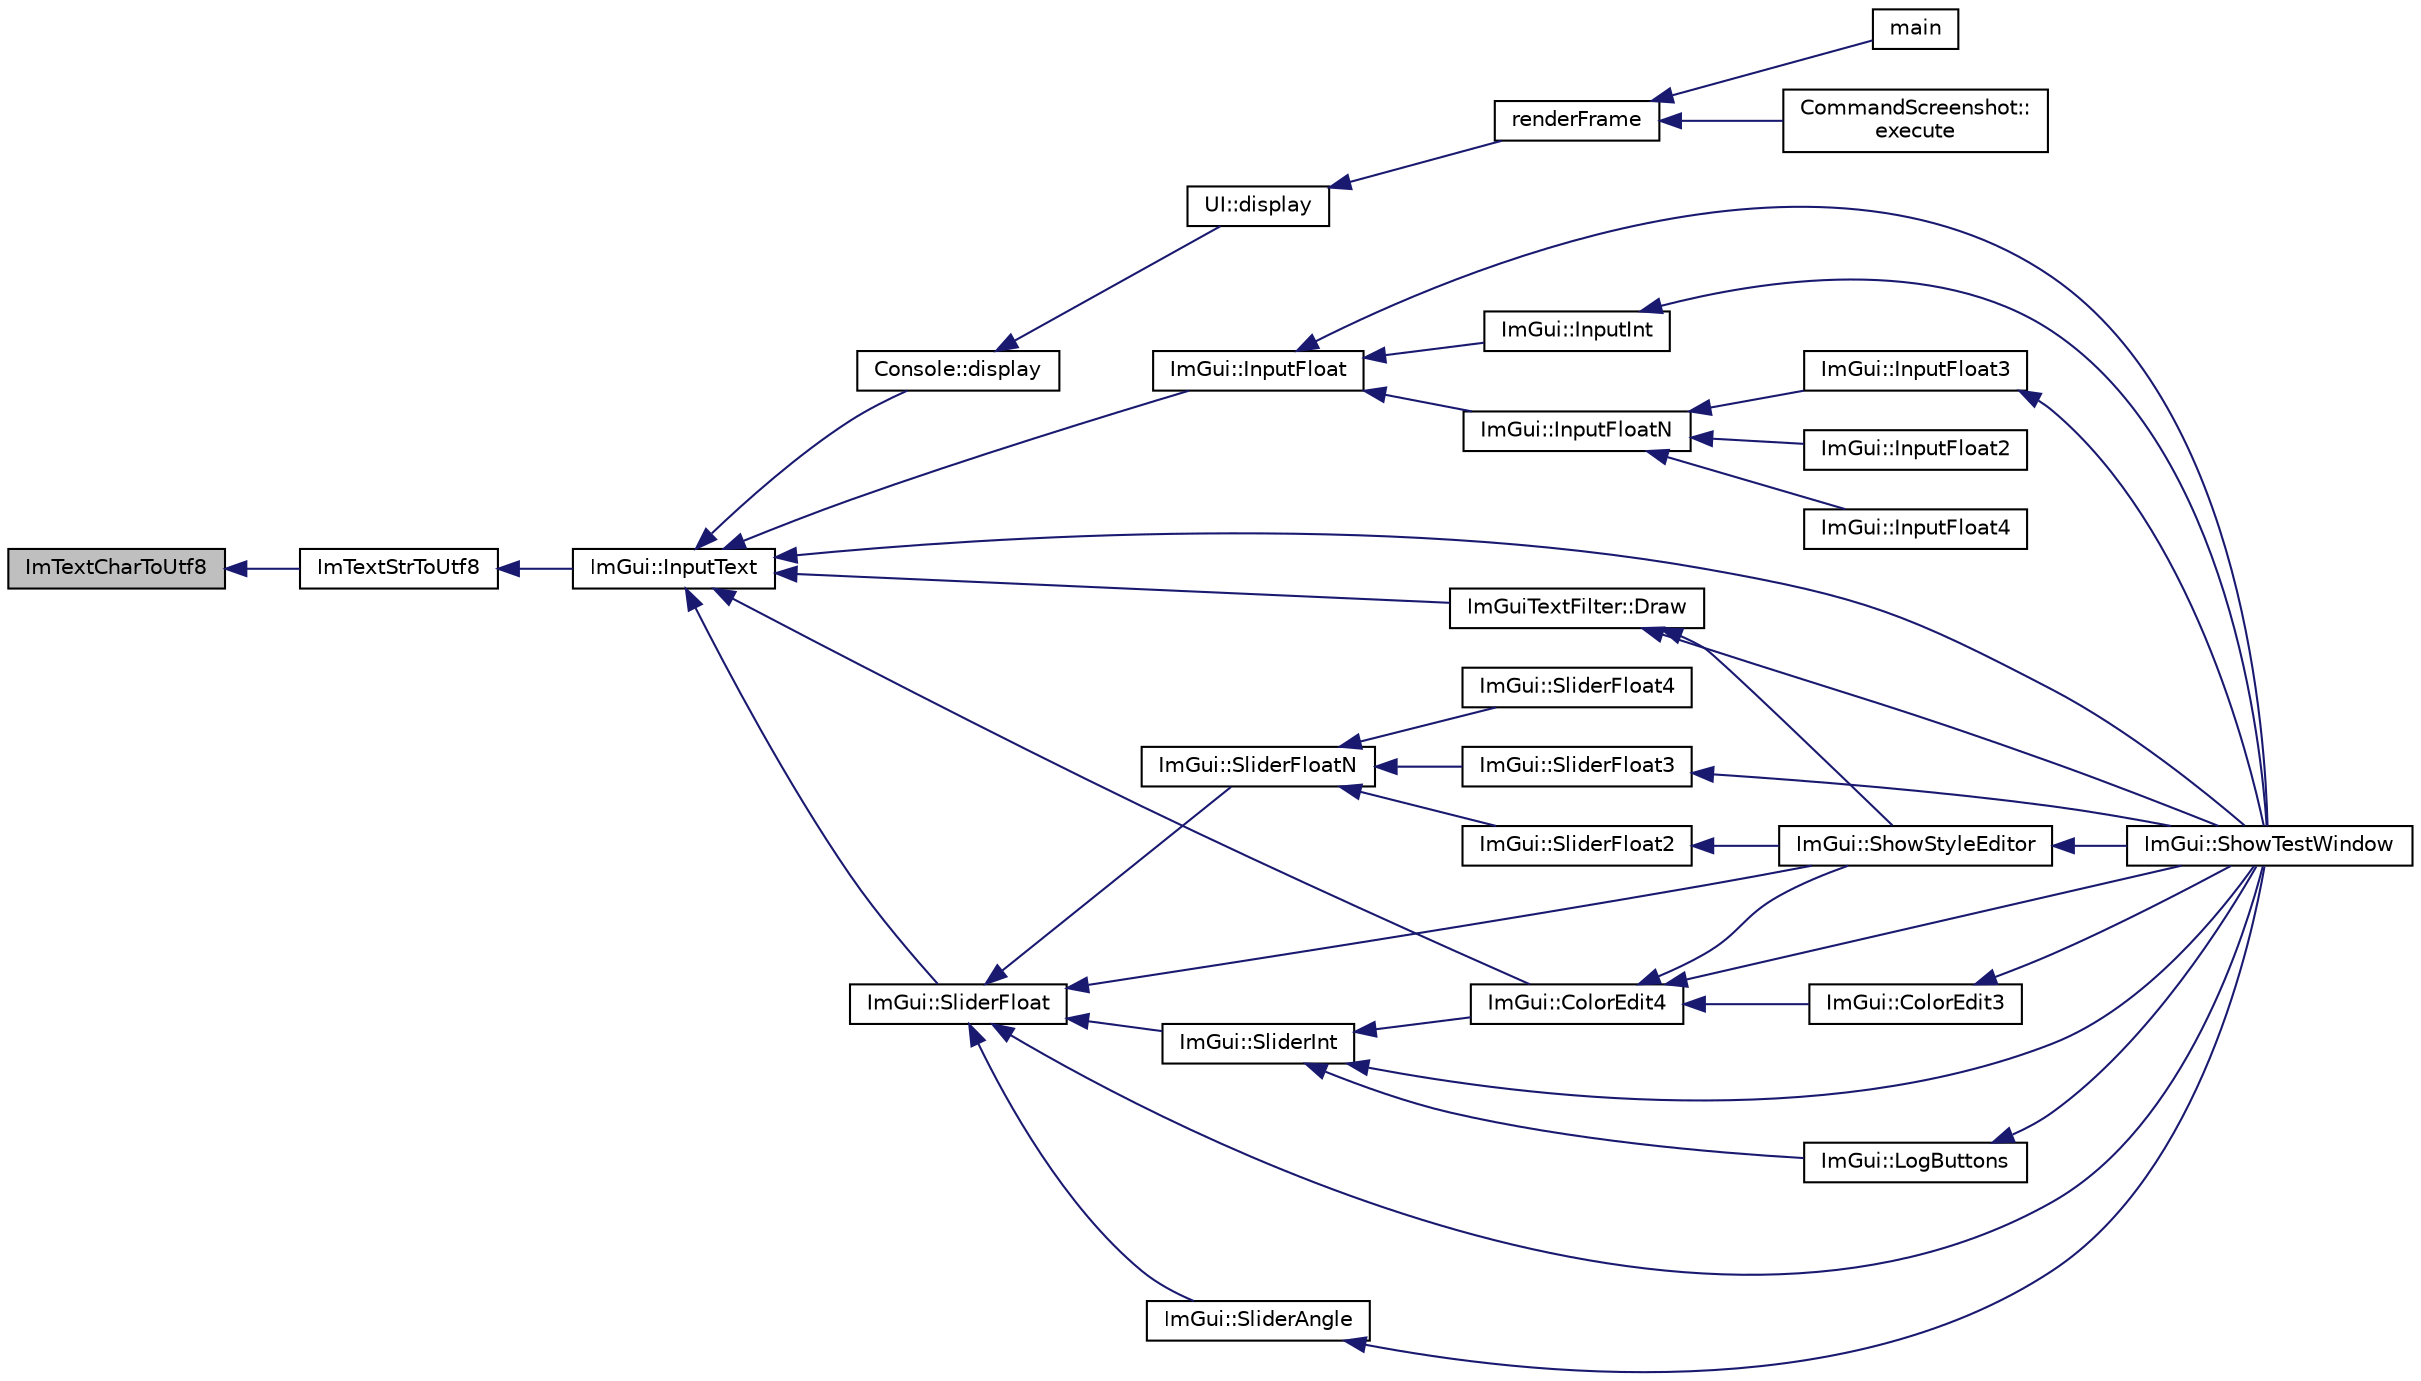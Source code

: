 digraph "ImTextCharToUtf8"
{
 // INTERACTIVE_SVG=YES
  edge [fontname="Helvetica",fontsize="10",labelfontname="Helvetica",labelfontsize="10"];
  node [fontname="Helvetica",fontsize="10",shape=record];
  rankdir="LR";
  Node1 [label="ImTextCharToUtf8",height=0.2,width=0.4,color="black", fillcolor="grey75", style="filled" fontcolor="black"];
  Node1 -> Node2 [dir="back",color="midnightblue",fontsize="10",style="solid",fontname="Helvetica"];
  Node2 [label="ImTextStrToUtf8",height=0.2,width=0.4,color="black", fillcolor="white", style="filled",URL="$imgui_8cpp.html#a68299de73561ba21db89404cef97d769"];
  Node2 -> Node3 [dir="back",color="midnightblue",fontsize="10",style="solid",fontname="Helvetica"];
  Node3 [label="ImGui::InputText",height=0.2,width=0.4,color="black", fillcolor="white", style="filled",URL="$namespace_im_gui.html#afc6c1a41c1ab4b1abd7f162e7c345e5a"];
  Node3 -> Node4 [dir="back",color="midnightblue",fontsize="10",style="solid",fontname="Helvetica"];
  Node4 [label="Console::display",height=0.2,width=0.4,color="black", fillcolor="white", style="filled",URL="$class_console.html#aa392bbf2aeecd5e86a4e624bcf9b087a"];
  Node4 -> Node5 [dir="back",color="midnightblue",fontsize="10",style="solid",fontname="Helvetica"];
  Node5 [label="UI::display",height=0.2,width=0.4,color="black", fillcolor="white", style="filled",URL="$class_u_i.html#a12b9189214f668a640c39f27725e0f85"];
  Node5 -> Node6 [dir="back",color="midnightblue",fontsize="10",style="solid",fontname="Helvetica"];
  Node6 [label="renderFrame",height=0.2,width=0.4,color="black", fillcolor="white", style="filled",URL="$main_8cpp.html#a00df6d86f86c2004b5c421980456d3f7"];
  Node6 -> Node7 [dir="back",color="midnightblue",fontsize="10",style="solid",fontname="Helvetica"];
  Node7 [label="CommandScreenshot::\lexecute",height=0.2,width=0.4,color="black", fillcolor="white", style="filled",URL="$class_command_screenshot.html#aea047cbfc0c1bdfc8d72d1633070bbdf"];
  Node6 -> Node8 [dir="back",color="midnightblue",fontsize="10",style="solid",fontname="Helvetica"];
  Node8 [label="main",height=0.2,width=0.4,color="black", fillcolor="white", style="filled",URL="$main_8cpp.html#a0ddf1224851353fc92bfbff6f499fa97"];
  Node3 -> Node9 [dir="back",color="midnightblue",fontsize="10",style="solid",fontname="Helvetica"];
  Node9 [label="ImGuiTextFilter::Draw",height=0.2,width=0.4,color="black", fillcolor="white", style="filled",URL="$struct_im_gui_text_filter.html#a695a80849dd5dd87d115ac2ac77ad711"];
  Node9 -> Node10 [dir="back",color="midnightblue",fontsize="10",style="solid",fontname="Helvetica"];
  Node10 [label="ImGui::ShowStyleEditor",height=0.2,width=0.4,color="black", fillcolor="white", style="filled",URL="$namespace_im_gui.html#ad49282dd3b7128f1c55c365f68bc0246"];
  Node10 -> Node11 [dir="back",color="midnightblue",fontsize="10",style="solid",fontname="Helvetica"];
  Node11 [label="ImGui::ShowTestWindow",height=0.2,width=0.4,color="black", fillcolor="white", style="filled",URL="$namespace_im_gui.html#a0c68c05a17d1f5f25f99213cfa722b8d"];
  Node9 -> Node11 [dir="back",color="midnightblue",fontsize="10",style="solid",fontname="Helvetica"];
  Node3 -> Node12 [dir="back",color="midnightblue",fontsize="10",style="solid",fontname="Helvetica"];
  Node12 [label="ImGui::SliderFloat",height=0.2,width=0.4,color="black", fillcolor="white", style="filled",URL="$namespace_im_gui.html#a6a38fe9e55fc166836b1bb05584e1312"];
  Node12 -> Node13 [dir="back",color="midnightblue",fontsize="10",style="solid",fontname="Helvetica"];
  Node13 [label="ImGui::SliderAngle",height=0.2,width=0.4,color="black", fillcolor="white", style="filled",URL="$namespace_im_gui.html#a9f5d085f6f34d8985c93e4ba7d4a1d0b"];
  Node13 -> Node11 [dir="back",color="midnightblue",fontsize="10",style="solid",fontname="Helvetica"];
  Node12 -> Node14 [dir="back",color="midnightblue",fontsize="10",style="solid",fontname="Helvetica"];
  Node14 [label="ImGui::SliderInt",height=0.2,width=0.4,color="black", fillcolor="white", style="filled",URL="$namespace_im_gui.html#a3db1584ea249035911661f1f95fb6224"];
  Node14 -> Node15 [dir="back",color="midnightblue",fontsize="10",style="solid",fontname="Helvetica"];
  Node15 [label="ImGui::LogButtons",height=0.2,width=0.4,color="black", fillcolor="white", style="filled",URL="$namespace_im_gui.html#a7bd295da4be19bab98262c76fcaeb4fb"];
  Node15 -> Node11 [dir="back",color="midnightblue",fontsize="10",style="solid",fontname="Helvetica"];
  Node14 -> Node16 [dir="back",color="midnightblue",fontsize="10",style="solid",fontname="Helvetica"];
  Node16 [label="ImGui::ColorEdit4",height=0.2,width=0.4,color="black", fillcolor="white", style="filled",URL="$namespace_im_gui.html#a9d5e29190c1f556244cc089bb2fbe11b"];
  Node16 -> Node17 [dir="back",color="midnightblue",fontsize="10",style="solid",fontname="Helvetica"];
  Node17 [label="ImGui::ColorEdit3",height=0.2,width=0.4,color="black", fillcolor="white", style="filled",URL="$namespace_im_gui.html#a048adf7864d5c10a051cbd0ea3f00f98"];
  Node17 -> Node11 [dir="back",color="midnightblue",fontsize="10",style="solid",fontname="Helvetica"];
  Node16 -> Node10 [dir="back",color="midnightblue",fontsize="10",style="solid",fontname="Helvetica"];
  Node16 -> Node11 [dir="back",color="midnightblue",fontsize="10",style="solid",fontname="Helvetica"];
  Node14 -> Node11 [dir="back",color="midnightblue",fontsize="10",style="solid",fontname="Helvetica"];
  Node12 -> Node18 [dir="back",color="midnightblue",fontsize="10",style="solid",fontname="Helvetica"];
  Node18 [label="ImGui::SliderFloatN",height=0.2,width=0.4,color="black", fillcolor="white", style="filled",URL="$namespace_im_gui.html#aedc90d902fad009849392580608b9411"];
  Node18 -> Node19 [dir="back",color="midnightblue",fontsize="10",style="solid",fontname="Helvetica"];
  Node19 [label="ImGui::SliderFloat2",height=0.2,width=0.4,color="black", fillcolor="white", style="filled",URL="$namespace_im_gui.html#a936aeaa804e9cf25559e2bce6149f76d"];
  Node19 -> Node10 [dir="back",color="midnightblue",fontsize="10",style="solid",fontname="Helvetica"];
  Node18 -> Node20 [dir="back",color="midnightblue",fontsize="10",style="solid",fontname="Helvetica"];
  Node20 [label="ImGui::SliderFloat3",height=0.2,width=0.4,color="black", fillcolor="white", style="filled",URL="$namespace_im_gui.html#af5b4ec5a2765906d51f975dc761f383d"];
  Node20 -> Node11 [dir="back",color="midnightblue",fontsize="10",style="solid",fontname="Helvetica"];
  Node18 -> Node21 [dir="back",color="midnightblue",fontsize="10",style="solid",fontname="Helvetica"];
  Node21 [label="ImGui::SliderFloat4",height=0.2,width=0.4,color="black", fillcolor="white", style="filled",URL="$namespace_im_gui.html#ada619e9f233a1dc2f3d5e4bfac61eb47"];
  Node12 -> Node10 [dir="back",color="midnightblue",fontsize="10",style="solid",fontname="Helvetica"];
  Node12 -> Node11 [dir="back",color="midnightblue",fontsize="10",style="solid",fontname="Helvetica"];
  Node3 -> Node22 [dir="back",color="midnightblue",fontsize="10",style="solid",fontname="Helvetica"];
  Node22 [label="ImGui::InputFloat",height=0.2,width=0.4,color="black", fillcolor="white", style="filled",URL="$namespace_im_gui.html#ad49db2dfac5df23b6c3721045a1125f8"];
  Node22 -> Node23 [dir="back",color="midnightblue",fontsize="10",style="solid",fontname="Helvetica"];
  Node23 [label="ImGui::InputInt",height=0.2,width=0.4,color="black", fillcolor="white", style="filled",URL="$namespace_im_gui.html#ab3c2f59198a7a39f80653153167fb9ca"];
  Node23 -> Node11 [dir="back",color="midnightblue",fontsize="10",style="solid",fontname="Helvetica"];
  Node22 -> Node24 [dir="back",color="midnightblue",fontsize="10",style="solid",fontname="Helvetica"];
  Node24 [label="ImGui::InputFloatN",height=0.2,width=0.4,color="black", fillcolor="white", style="filled",URL="$namespace_im_gui.html#afd9a18ddee838f2a9dd3d98451504304"];
  Node24 -> Node25 [dir="back",color="midnightblue",fontsize="10",style="solid",fontname="Helvetica"];
  Node25 [label="ImGui::InputFloat2",height=0.2,width=0.4,color="black", fillcolor="white", style="filled",URL="$namespace_im_gui.html#ab7dfbd62b34d31d169a93e75fe13f9cd"];
  Node24 -> Node26 [dir="back",color="midnightblue",fontsize="10",style="solid",fontname="Helvetica"];
  Node26 [label="ImGui::InputFloat3",height=0.2,width=0.4,color="black", fillcolor="white", style="filled",URL="$namespace_im_gui.html#ae89c31cc78433e0b38b40360dffdec03"];
  Node26 -> Node11 [dir="back",color="midnightblue",fontsize="10",style="solid",fontname="Helvetica"];
  Node24 -> Node27 [dir="back",color="midnightblue",fontsize="10",style="solid",fontname="Helvetica"];
  Node27 [label="ImGui::InputFloat4",height=0.2,width=0.4,color="black", fillcolor="white", style="filled",URL="$namespace_im_gui.html#a8f2abe7ab0369b1eabe755d60faefbcd"];
  Node22 -> Node11 [dir="back",color="midnightblue",fontsize="10",style="solid",fontname="Helvetica"];
  Node3 -> Node16 [dir="back",color="midnightblue",fontsize="10",style="solid",fontname="Helvetica"];
  Node3 -> Node11 [dir="back",color="midnightblue",fontsize="10",style="solid",fontname="Helvetica"];
}
